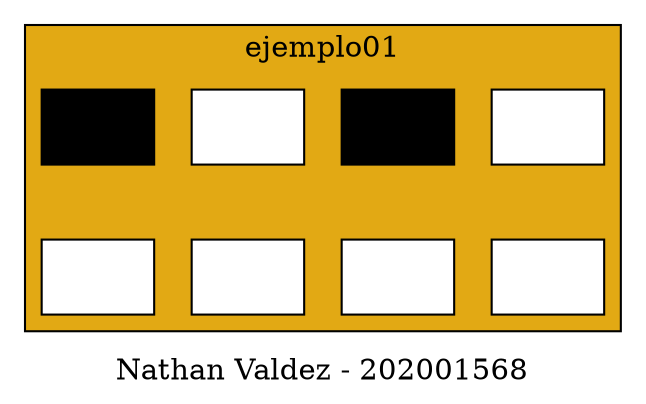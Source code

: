  
digraph Grafica{
    node[shape = box fillcolor = "FFEDBB" style = filled]
    label = "Nathan Valdez - 202001568"
    
    subgraph cluster_p{label = "ejemplo01"bgcolor = "#E2A914"
        edge[dir = "none" style= invisible]
Node1_1[label= " ", group=1, fillcolor= black];
Node1_1 -> Node2_1;
Node1_1 -> Node1_2;
Node2_1[label= " ", group=2, fillcolor= white];
Node2_1 -> Node3_1;
Node2_1 -> Node2_2;
Node3_1[label= " ", group=3, fillcolor= black];
Node3_1 -> Node4_1;
Node3_1 -> Node3_2;
Node4_1[label= " ", group=4, fillcolor= white];
Node4_1 -> Node4_2;
Node1_2[label= " ", group=1, fillcolor= white];
Node1_2 -> Node2_2;
Node2_2[label= " ", group=2, fillcolor= white];
Node2_2 -> Node3_2;
Node3_2[label= " ", group=3, fillcolor= white];
Node3_2 -> Node4_2;
Node4_2[label= " ", group=4, fillcolor= white];
{rank=same; Node1_1; Node2_1;};
{rank=same; Node2_1; Node3_1;};
{rank=same; Node3_1; Node4_1;};
{rank=same; Node1_2; Node2_2;};
{rank=same; Node2_2; Node3_2;};
{rank=same; Node3_2; Node4_2;};

    }
}    
